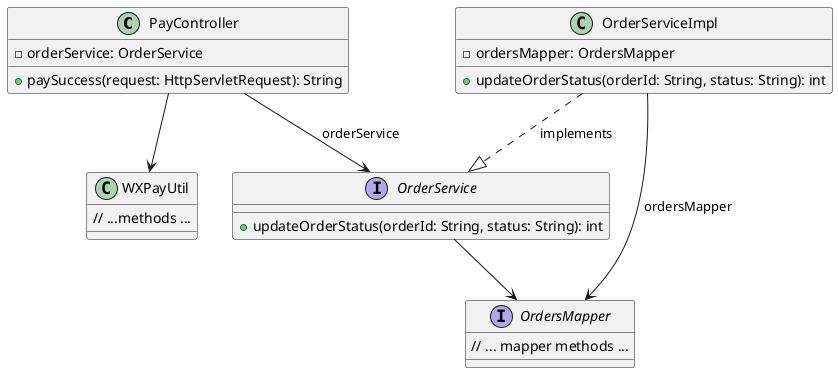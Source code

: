 @startuml

class PayController {
    - orderService: OrderService
    + paySuccess(request: HttpServletRequest): String
}

interface OrderService {
    + updateOrderStatus(orderId: String, status: String): int
}

class OrderServiceImpl {
    - ordersMapper: OrdersMapper
    + updateOrderStatus(orderId: String, status: String): int
}

interface OrdersMapper {
    // ... mapper methods ...
}
class WXPayUtil {
    // ...methods ...
}

PayController --> OrderService : orderService
PayController --> WXPayUtil
OrderService --> OrdersMapper
OrderServiceImpl ..|> OrderService : implements
OrderServiceImpl --> OrdersMapper : ordersMapper

@enduml
